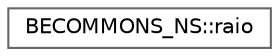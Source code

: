 digraph "Gráfico de Hierarquia de Classes"
{
 // LATEX_PDF_SIZE
  bgcolor="transparent";
  edge [fontname=Helvetica,fontsize=10,labelfontname=Helvetica,labelfontsize=10];
  node [fontname=Helvetica,fontsize=10,shape=box,height=0.2,width=0.4];
  rankdir="LR";
  Node0 [id="Node000000",label="BECOMMONS_NS::raio",height=0.2,width=0.4,color="grey40", fillcolor="white", style="filled",URL="$structBECOMMONS__NS_1_1raio.html",tooltip=" "];
}
